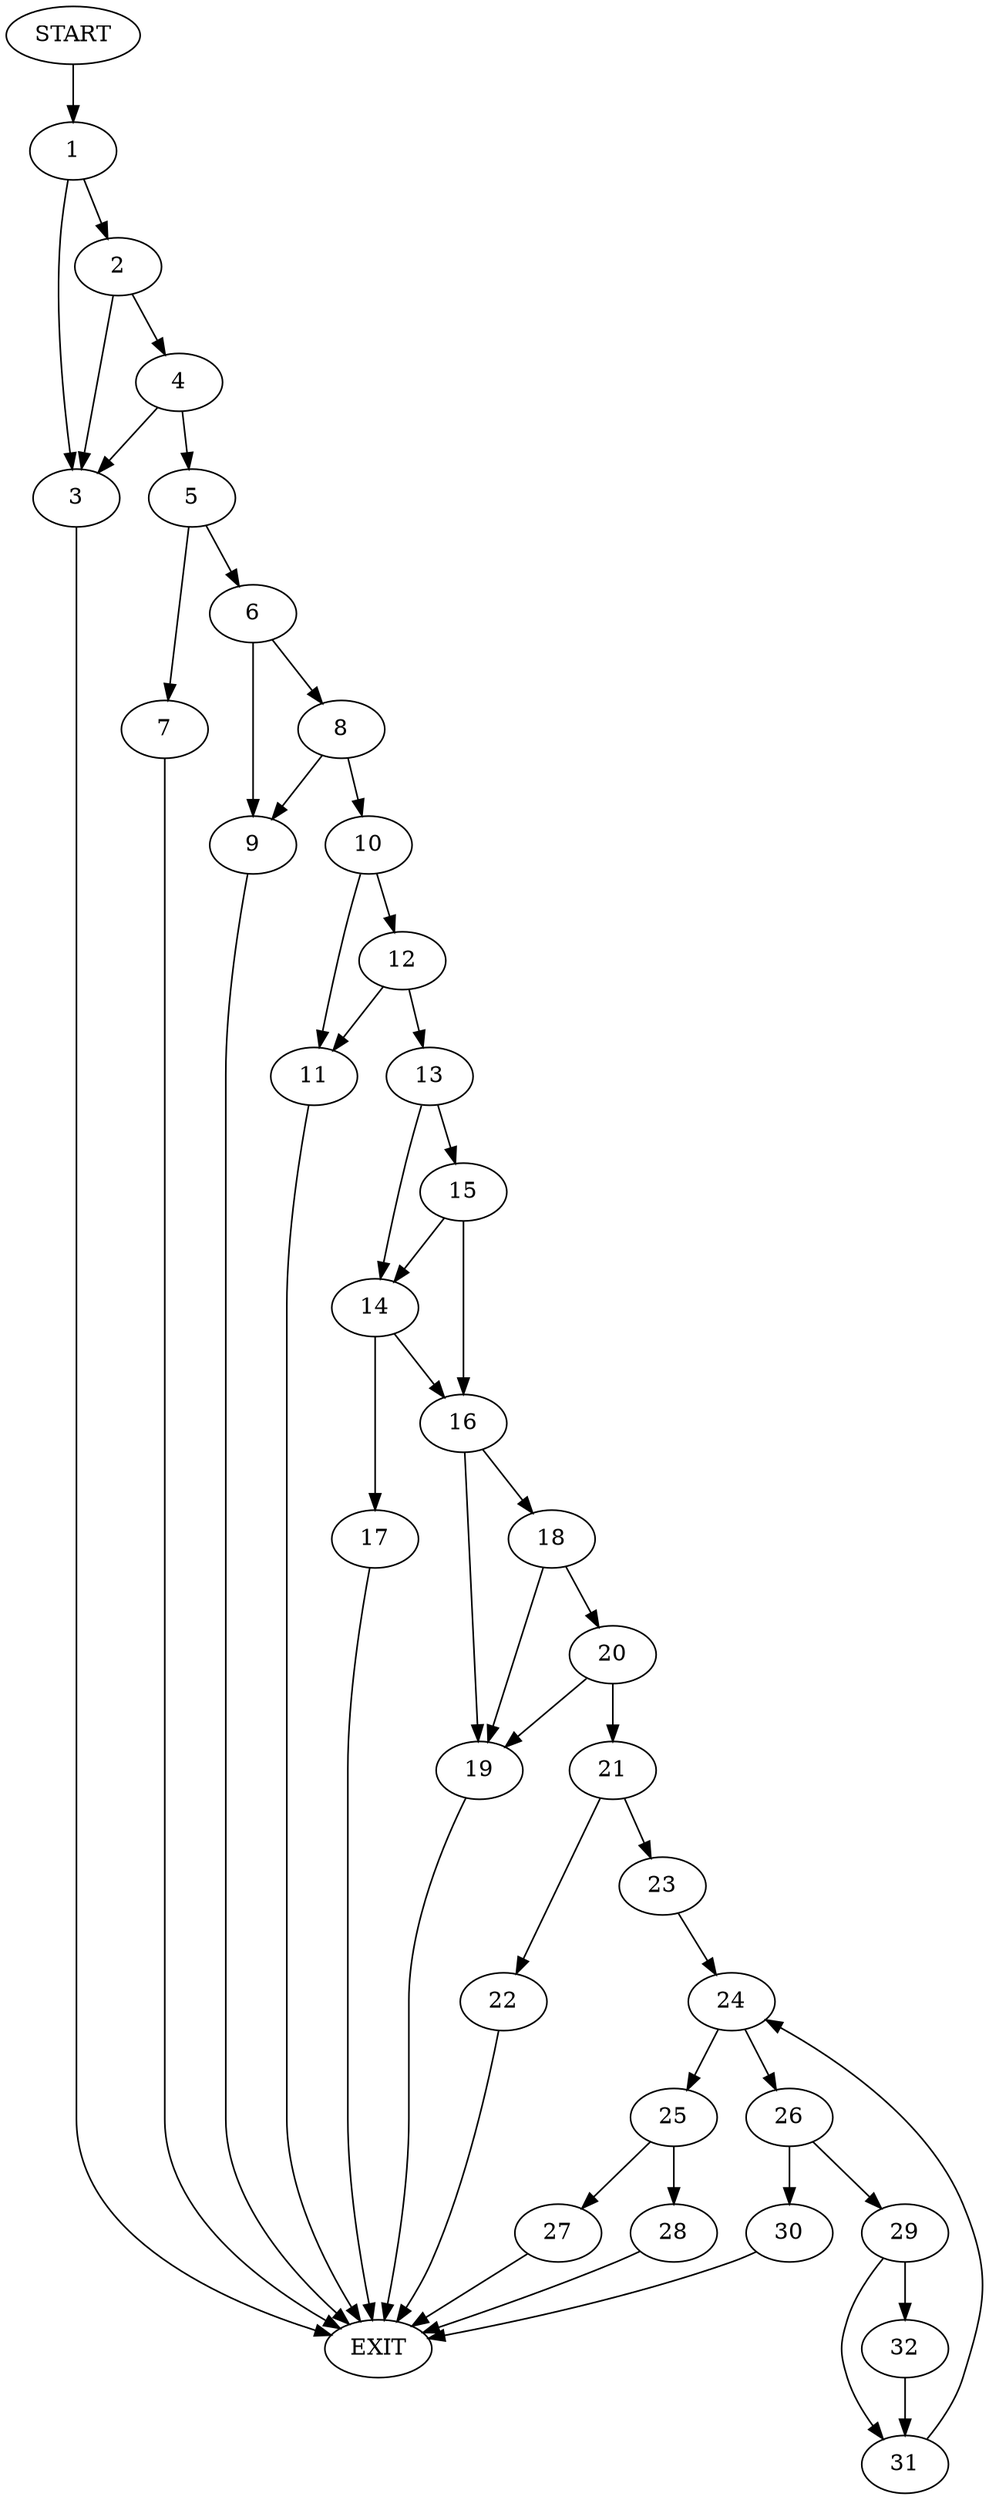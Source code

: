 digraph {
0 [label="START"]
33 [label="EXIT"]
0 -> 1
1 -> 2
1 -> 3
3 -> 33
2 -> 4
2 -> 3
4 -> 5
4 -> 3
5 -> 6
5 -> 7
6 -> 8
6 -> 9
7 -> 33
8 -> 10
8 -> 9
9 -> 33
10 -> 11
10 -> 12
11 -> 33
12 -> 11
12 -> 13
13 -> 14
13 -> 15
14 -> 16
14 -> 17
15 -> 14
15 -> 16
16 -> 18
16 -> 19
17 -> 33
18 -> 20
18 -> 19
19 -> 33
20 -> 19
20 -> 21
21 -> 22
21 -> 23
22 -> 33
23 -> 24
24 -> 25
24 -> 26
25 -> 27
25 -> 28
26 -> 29
26 -> 30
30 -> 33
29 -> 31
29 -> 32
32 -> 31
31 -> 24
28 -> 33
27 -> 33
}

